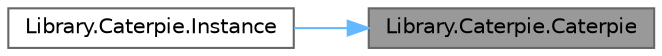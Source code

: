 digraph "Library.Caterpie.Caterpie"
{
 // INTERACTIVE_SVG=YES
 // LATEX_PDF_SIZE
  bgcolor="transparent";
  edge [fontname=Helvetica,fontsize=10,labelfontname=Helvetica,labelfontsize=10];
  node [fontname=Helvetica,fontsize=10,shape=box,height=0.2,width=0.4];
  rankdir="RL";
  Node1 [id="Node000001",label="Library.Caterpie.Caterpie",height=0.2,width=0.4,color="gray40", fillcolor="grey60", style="filled", fontcolor="black",tooltip="Constructor de Caterpie, implementa el patron GRASP creator."];
  Node1 -> Node2 [id="edge1_Node000001_Node000002",dir="back",color="steelblue1",style="solid",tooltip=" "];
  Node2 [id="Node000002",label="Library.Caterpie.Instance",height=0.2,width=0.4,color="grey40", fillcolor="white", style="filled",URL="$classLibrary_1_1Caterpie.html#a9790064aa4ed488db968b1393c17b878",tooltip="Este método retorna una copia del pokemon aplicando así, el patrón prototype."];
}

